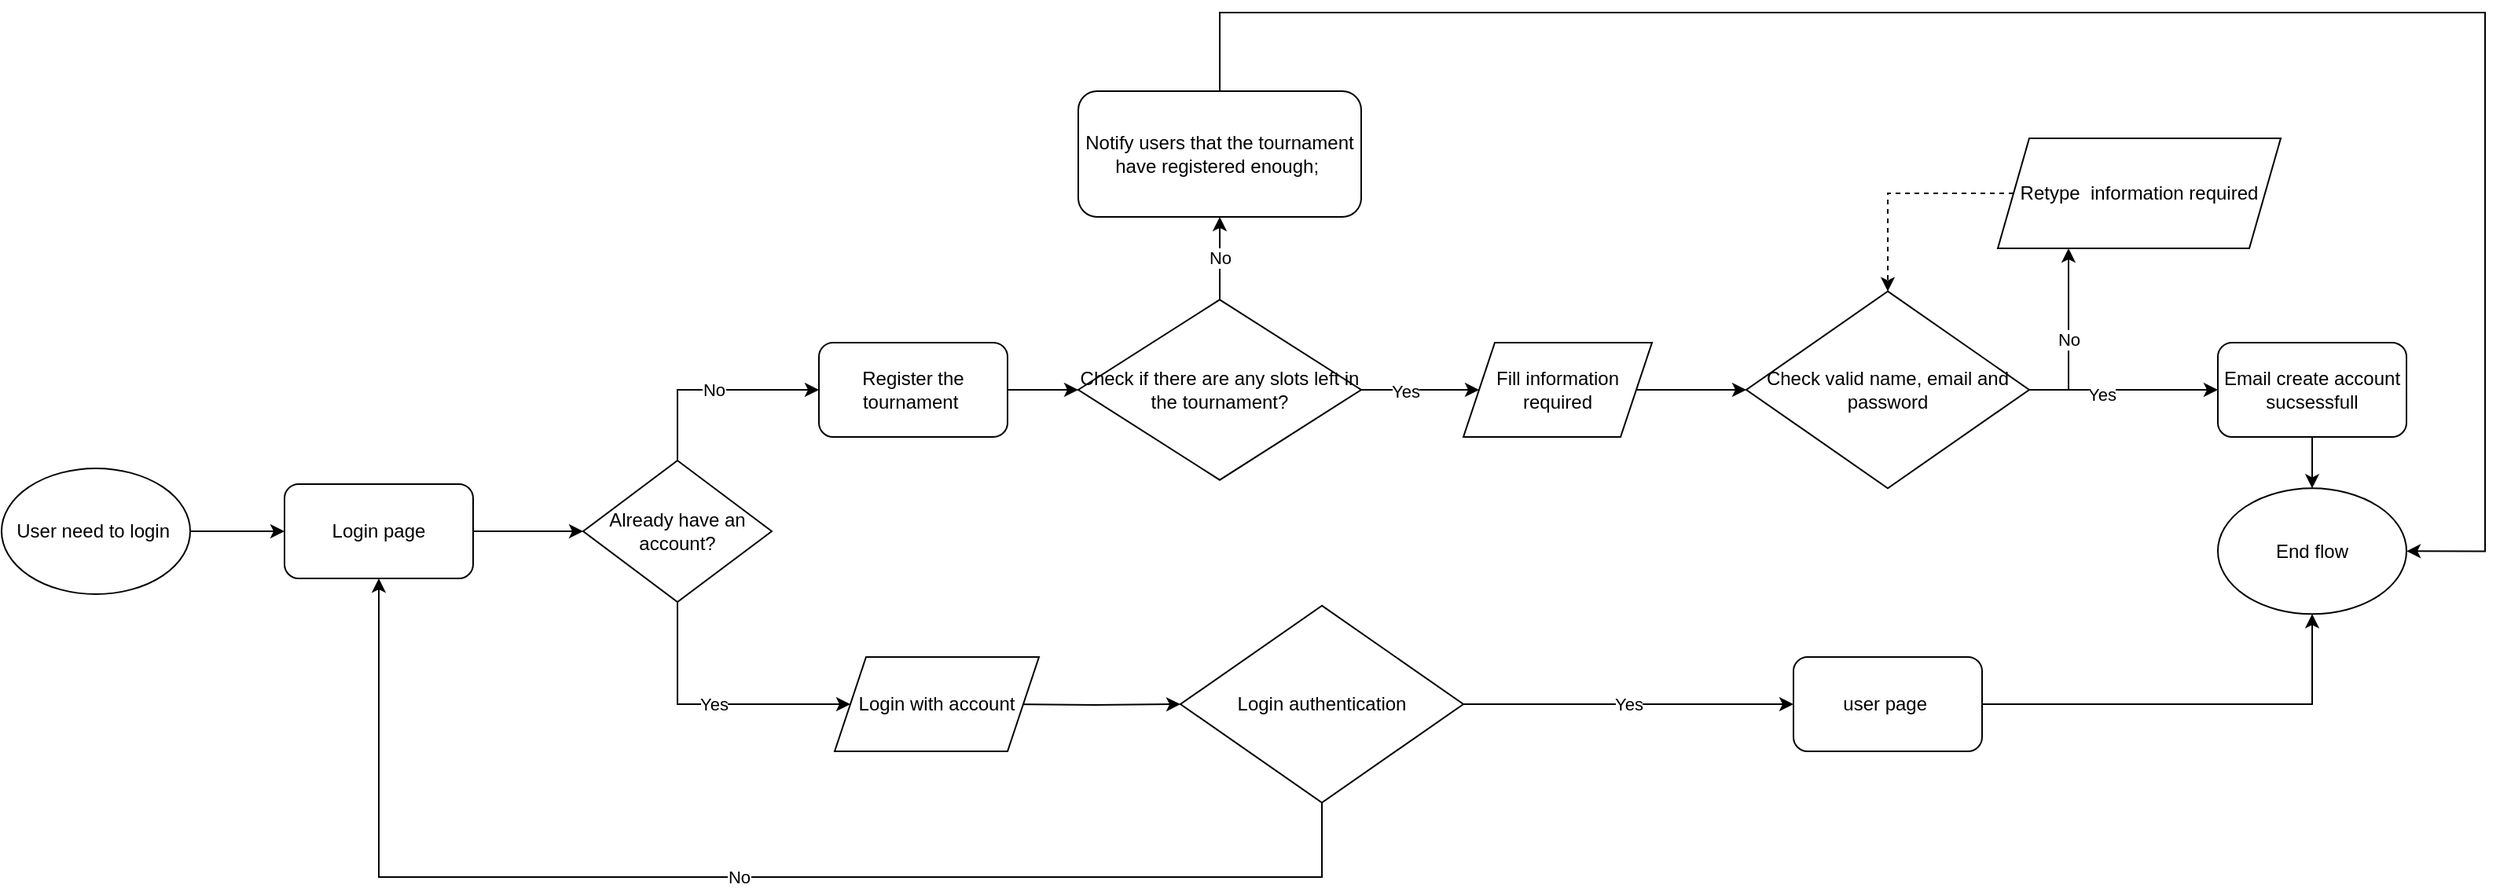 <mxfile version="21.1.2" type="device">
  <diagram id="C5RBs43oDa-KdzZeNtuy" name="Page-1">
    <mxGraphModel dx="1727" dy="2259" grid="1" gridSize="10" guides="1" tooltips="1" connect="1" arrows="1" fold="1" page="1" pageScale="1" pageWidth="827" pageHeight="1169" math="0" shadow="0">
      <root>
        <mxCell id="WIyWlLk6GJQsqaUBKTNV-0" />
        <mxCell id="WIyWlLk6GJQsqaUBKTNV-1" parent="WIyWlLk6GJQsqaUBKTNV-0" />
        <mxCell id="Q6H2EJ5Lqxil_4RYuT7k-10" style="edgeStyle=orthogonalEdgeStyle;rounded=0;orthogonalLoop=1;jettySize=auto;html=1;" edge="1" parent="WIyWlLk6GJQsqaUBKTNV-1" source="Q6H2EJ5Lqxil_4RYuT7k-3" target="Q6H2EJ5Lqxil_4RYuT7k-4">
          <mxGeometry relative="1" as="geometry" />
        </mxCell>
        <mxCell id="Q6H2EJ5Lqxil_4RYuT7k-3" value="User need to login&amp;nbsp;" style="ellipse;whiteSpace=wrap;html=1;" vertex="1" parent="WIyWlLk6GJQsqaUBKTNV-1">
          <mxGeometry x="130" y="210" width="120" height="80" as="geometry" />
        </mxCell>
        <mxCell id="Q6H2EJ5Lqxil_4RYuT7k-13" style="edgeStyle=orthogonalEdgeStyle;rounded=0;orthogonalLoop=1;jettySize=auto;html=1;entryX=0;entryY=0.5;entryDx=0;entryDy=0;" edge="1" parent="WIyWlLk6GJQsqaUBKTNV-1" source="Q6H2EJ5Lqxil_4RYuT7k-4" target="Q6H2EJ5Lqxil_4RYuT7k-12">
          <mxGeometry relative="1" as="geometry" />
        </mxCell>
        <mxCell id="Q6H2EJ5Lqxil_4RYuT7k-4" value="Login page" style="rounded=1;whiteSpace=wrap;html=1;" vertex="1" parent="WIyWlLk6GJQsqaUBKTNV-1">
          <mxGeometry x="310" y="220" width="120" height="60" as="geometry" />
        </mxCell>
        <mxCell id="Q6H2EJ5Lqxil_4RYuT7k-29" style="edgeStyle=orthogonalEdgeStyle;rounded=0;orthogonalLoop=1;jettySize=auto;html=1;entryX=0;entryY=0.5;entryDx=0;entryDy=0;" edge="1" parent="WIyWlLk6GJQsqaUBKTNV-1" source="Q6H2EJ5Lqxil_4RYuT7k-8" target="Q6H2EJ5Lqxil_4RYuT7k-22">
          <mxGeometry relative="1" as="geometry" />
        </mxCell>
        <mxCell id="Q6H2EJ5Lqxil_4RYuT7k-8" value="Register the tournament&amp;nbsp;" style="rounded=1;whiteSpace=wrap;html=1;" vertex="1" parent="WIyWlLk6GJQsqaUBKTNV-1">
          <mxGeometry x="650" y="130" width="120" height="60" as="geometry" />
        </mxCell>
        <mxCell id="Q6H2EJ5Lqxil_4RYuT7k-82" style="edgeStyle=orthogonalEdgeStyle;rounded=0;orthogonalLoop=1;jettySize=auto;html=1;entryX=0;entryY=0.5;entryDx=0;entryDy=0;" edge="1" parent="WIyWlLk6GJQsqaUBKTNV-1" target="Q6H2EJ5Lqxil_4RYuT7k-75">
          <mxGeometry relative="1" as="geometry">
            <mxPoint x="770" y="359.995" as="sourcePoint" />
          </mxGeometry>
        </mxCell>
        <mxCell id="Q6H2EJ5Lqxil_4RYuT7k-14" value="No" style="edgeStyle=orthogonalEdgeStyle;rounded=0;orthogonalLoop=1;jettySize=auto;html=1;exitX=0.5;exitY=0;exitDx=0;exitDy=0;entryX=0;entryY=0.5;entryDx=0;entryDy=0;" edge="1" parent="WIyWlLk6GJQsqaUBKTNV-1" source="Q6H2EJ5Lqxil_4RYuT7k-12" target="Q6H2EJ5Lqxil_4RYuT7k-8">
          <mxGeometry relative="1" as="geometry" />
        </mxCell>
        <mxCell id="Q6H2EJ5Lqxil_4RYuT7k-86" value="Yes" style="edgeStyle=orthogonalEdgeStyle;rounded=0;orthogonalLoop=1;jettySize=auto;html=1;entryX=0;entryY=0.5;entryDx=0;entryDy=0;" edge="1" parent="WIyWlLk6GJQsqaUBKTNV-1" source="Q6H2EJ5Lqxil_4RYuT7k-12" target="Q6H2EJ5Lqxil_4RYuT7k-85">
          <mxGeometry relative="1" as="geometry">
            <Array as="points">
              <mxPoint x="560" y="360" />
            </Array>
          </mxGeometry>
        </mxCell>
        <mxCell id="Q6H2EJ5Lqxil_4RYuT7k-12" value="Already have an account?" style="rhombus;whiteSpace=wrap;html=1;" vertex="1" parent="WIyWlLk6GJQsqaUBKTNV-1">
          <mxGeometry x="500" y="205" width="120" height="90" as="geometry" />
        </mxCell>
        <mxCell id="Q6H2EJ5Lqxil_4RYuT7k-16" value="End flow" style="ellipse;whiteSpace=wrap;html=1;" vertex="1" parent="WIyWlLk6GJQsqaUBKTNV-1">
          <mxGeometry x="1540" y="222.65" width="120" height="80" as="geometry" />
        </mxCell>
        <mxCell id="Q6H2EJ5Lqxil_4RYuT7k-45" value="No" style="edgeStyle=orthogonalEdgeStyle;rounded=0;orthogonalLoop=1;jettySize=auto;html=1;exitX=0.5;exitY=0;exitDx=0;exitDy=0;entryX=0.5;entryY=1;entryDx=0;entryDy=0;" edge="1" parent="WIyWlLk6GJQsqaUBKTNV-1" source="Q6H2EJ5Lqxil_4RYuT7k-22" target="Q6H2EJ5Lqxil_4RYuT7k-33">
          <mxGeometry relative="1" as="geometry" />
        </mxCell>
        <mxCell id="Q6H2EJ5Lqxil_4RYuT7k-60" style="edgeStyle=orthogonalEdgeStyle;rounded=0;orthogonalLoop=1;jettySize=auto;html=1;entryX=0;entryY=0.5;entryDx=0;entryDy=0;" edge="1" parent="WIyWlLk6GJQsqaUBKTNV-1" source="Q6H2EJ5Lqxil_4RYuT7k-22" target="Q6H2EJ5Lqxil_4RYuT7k-59">
          <mxGeometry relative="1" as="geometry" />
        </mxCell>
        <mxCell id="Q6H2EJ5Lqxil_4RYuT7k-62" value="Yes" style="edgeLabel;html=1;align=center;verticalAlign=middle;resizable=0;points=[];" vertex="1" connectable="0" parent="Q6H2EJ5Lqxil_4RYuT7k-60">
          <mxGeometry x="-0.271" y="-1" relative="1" as="geometry">
            <mxPoint as="offset" />
          </mxGeometry>
        </mxCell>
        <mxCell id="Q6H2EJ5Lqxil_4RYuT7k-22" value="Check if there are any slots left in the tournament?" style="rhombus;whiteSpace=wrap;html=1;" vertex="1" parent="WIyWlLk6GJQsqaUBKTNV-1">
          <mxGeometry x="815" y="102.65" width="180" height="114.7" as="geometry" />
        </mxCell>
        <mxCell id="Q6H2EJ5Lqxil_4RYuT7k-74" style="edgeStyle=orthogonalEdgeStyle;rounded=0;orthogonalLoop=1;jettySize=auto;html=1;entryX=1;entryY=0.5;entryDx=0;entryDy=0;" edge="1" parent="WIyWlLk6GJQsqaUBKTNV-1" source="Q6H2EJ5Lqxil_4RYuT7k-33" target="Q6H2EJ5Lqxil_4RYuT7k-16">
          <mxGeometry relative="1" as="geometry">
            <mxPoint x="1710" y="280" as="targetPoint" />
            <Array as="points">
              <mxPoint x="905" y="-80" />
              <mxPoint x="1710" y="-80" />
              <mxPoint x="1710" y="263" />
            </Array>
          </mxGeometry>
        </mxCell>
        <mxCell id="Q6H2EJ5Lqxil_4RYuT7k-33" value="Notify users that the tournament have registered enough;&amp;nbsp;" style="rounded=1;whiteSpace=wrap;html=1;" vertex="1" parent="WIyWlLk6GJQsqaUBKTNV-1">
          <mxGeometry x="815" y="-30" width="180" height="80" as="geometry" />
        </mxCell>
        <mxCell id="Q6H2EJ5Lqxil_4RYuT7k-67" style="edgeStyle=orthogonalEdgeStyle;rounded=0;orthogonalLoop=1;jettySize=auto;html=1;entryX=0;entryY=0.5;entryDx=0;entryDy=0;" edge="1" parent="WIyWlLk6GJQsqaUBKTNV-1" source="Q6H2EJ5Lqxil_4RYuT7k-42" target="Q6H2EJ5Lqxil_4RYuT7k-66">
          <mxGeometry relative="1" as="geometry" />
        </mxCell>
        <mxCell id="Q6H2EJ5Lqxil_4RYuT7k-69" value="Yes" style="edgeLabel;html=1;align=center;verticalAlign=middle;resizable=0;points=[];" vertex="1" connectable="0" parent="Q6H2EJ5Lqxil_4RYuT7k-67">
          <mxGeometry x="-0.249" y="-3" relative="1" as="geometry">
            <mxPoint x="1" as="offset" />
          </mxGeometry>
        </mxCell>
        <mxCell id="Q6H2EJ5Lqxil_4RYuT7k-72" value="No" style="edgeStyle=orthogonalEdgeStyle;rounded=0;orthogonalLoop=1;jettySize=auto;html=1;exitX=1;exitY=0.5;exitDx=0;exitDy=0;entryX=0.25;entryY=1;entryDx=0;entryDy=0;" edge="1" parent="WIyWlLk6GJQsqaUBKTNV-1" source="Q6H2EJ5Lqxil_4RYuT7k-42" target="Q6H2EJ5Lqxil_4RYuT7k-63">
          <mxGeometry relative="1" as="geometry" />
        </mxCell>
        <mxCell id="Q6H2EJ5Lqxil_4RYuT7k-42" value="Check valid name, email and password" style="rhombus;whiteSpace=wrap;html=1;" vertex="1" parent="WIyWlLk6GJQsqaUBKTNV-1">
          <mxGeometry x="1240" y="97.34" width="180" height="125.31" as="geometry" />
        </mxCell>
        <mxCell id="Q6H2EJ5Lqxil_4RYuT7k-61" style="edgeStyle=orthogonalEdgeStyle;rounded=0;orthogonalLoop=1;jettySize=auto;html=1;entryX=0;entryY=0.5;entryDx=0;entryDy=0;" edge="1" parent="WIyWlLk6GJQsqaUBKTNV-1" source="Q6H2EJ5Lqxil_4RYuT7k-59" target="Q6H2EJ5Lqxil_4RYuT7k-42">
          <mxGeometry relative="1" as="geometry" />
        </mxCell>
        <mxCell id="Q6H2EJ5Lqxil_4RYuT7k-59" value="Fill information required" style="shape=parallelogram;perimeter=parallelogramPerimeter;whiteSpace=wrap;html=1;fixedSize=1;" vertex="1" parent="WIyWlLk6GJQsqaUBKTNV-1">
          <mxGeometry x="1060" y="130.01" width="120" height="60" as="geometry" />
        </mxCell>
        <mxCell id="Q6H2EJ5Lqxil_4RYuT7k-73" style="edgeStyle=orthogonalEdgeStyle;rounded=0;orthogonalLoop=1;jettySize=auto;html=1;entryX=0.5;entryY=0;entryDx=0;entryDy=0;dashed=1;" edge="1" parent="WIyWlLk6GJQsqaUBKTNV-1" source="Q6H2EJ5Lqxil_4RYuT7k-63" target="Q6H2EJ5Lqxil_4RYuT7k-42">
          <mxGeometry relative="1" as="geometry">
            <Array as="points">
              <mxPoint x="1330" y="35" />
            </Array>
          </mxGeometry>
        </mxCell>
        <mxCell id="Q6H2EJ5Lqxil_4RYuT7k-63" value="Retype&amp;nbsp; information required" style="shape=parallelogram;perimeter=parallelogramPerimeter;whiteSpace=wrap;html=1;fixedSize=1;" vertex="1" parent="WIyWlLk6GJQsqaUBKTNV-1">
          <mxGeometry x="1400" width="180" height="70" as="geometry" />
        </mxCell>
        <mxCell id="Q6H2EJ5Lqxil_4RYuT7k-68" style="edgeStyle=orthogonalEdgeStyle;rounded=0;orthogonalLoop=1;jettySize=auto;html=1;" edge="1" parent="WIyWlLk6GJQsqaUBKTNV-1" source="Q6H2EJ5Lqxil_4RYuT7k-66" target="Q6H2EJ5Lqxil_4RYuT7k-16">
          <mxGeometry relative="1" as="geometry" />
        </mxCell>
        <mxCell id="Q6H2EJ5Lqxil_4RYuT7k-66" value="Email create account sucsessfull" style="rounded=1;whiteSpace=wrap;html=1;" vertex="1" parent="WIyWlLk6GJQsqaUBKTNV-1">
          <mxGeometry x="1540" y="130.01" width="120" height="60" as="geometry" />
        </mxCell>
        <mxCell id="Q6H2EJ5Lqxil_4RYuT7k-78" value="No" style="edgeStyle=orthogonalEdgeStyle;rounded=0;orthogonalLoop=1;jettySize=auto;html=1;entryX=0.5;entryY=1;entryDx=0;entryDy=0;exitX=0.5;exitY=1;exitDx=0;exitDy=0;" edge="1" parent="WIyWlLk6GJQsqaUBKTNV-1" source="Q6H2EJ5Lqxil_4RYuT7k-75" target="Q6H2EJ5Lqxil_4RYuT7k-4">
          <mxGeometry relative="1" as="geometry">
            <Array as="points">
              <mxPoint x="970" y="470" />
              <mxPoint x="370" y="470" />
            </Array>
          </mxGeometry>
        </mxCell>
        <mxCell id="Q6H2EJ5Lqxil_4RYuT7k-89" value="Yes" style="edgeStyle=orthogonalEdgeStyle;rounded=0;orthogonalLoop=1;jettySize=auto;html=1;entryX=0;entryY=0.5;entryDx=0;entryDy=0;" edge="1" parent="WIyWlLk6GJQsqaUBKTNV-1" source="Q6H2EJ5Lqxil_4RYuT7k-75" target="Q6H2EJ5Lqxil_4RYuT7k-88">
          <mxGeometry relative="1" as="geometry" />
        </mxCell>
        <mxCell id="Q6H2EJ5Lqxil_4RYuT7k-75" value="Login authentication" style="rhombus;whiteSpace=wrap;html=1;" vertex="1" parent="WIyWlLk6GJQsqaUBKTNV-1">
          <mxGeometry x="880" y="297.34" width="180" height="125.31" as="geometry" />
        </mxCell>
        <mxCell id="Q6H2EJ5Lqxil_4RYuT7k-85" value="Login with account" style="shape=parallelogram;perimeter=parallelogramPerimeter;whiteSpace=wrap;html=1;fixedSize=1;" vertex="1" parent="WIyWlLk6GJQsqaUBKTNV-1">
          <mxGeometry x="660" y="330" width="130" height="60" as="geometry" />
        </mxCell>
        <mxCell id="Q6H2EJ5Lqxil_4RYuT7k-90" style="edgeStyle=orthogonalEdgeStyle;rounded=0;orthogonalLoop=1;jettySize=auto;html=1;entryX=0.5;entryY=1;entryDx=0;entryDy=0;" edge="1" parent="WIyWlLk6GJQsqaUBKTNV-1" source="Q6H2EJ5Lqxil_4RYuT7k-88" target="Q6H2EJ5Lqxil_4RYuT7k-16">
          <mxGeometry relative="1" as="geometry" />
        </mxCell>
        <mxCell id="Q6H2EJ5Lqxil_4RYuT7k-88" value="user page&amp;nbsp;" style="rounded=1;whiteSpace=wrap;html=1;" vertex="1" parent="WIyWlLk6GJQsqaUBKTNV-1">
          <mxGeometry x="1270" y="330" width="120" height="60" as="geometry" />
        </mxCell>
      </root>
    </mxGraphModel>
  </diagram>
</mxfile>
